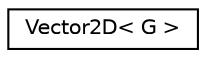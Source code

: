 digraph "Graphical Class Hierarchy"
{
  edge [fontname="Helvetica",fontsize="10",labelfontname="Helvetica",labelfontsize="10"];
  node [fontname="Helvetica",fontsize="10",shape=record];
  rankdir="LR";
  Node1 [label="Vector2D\< G \>",height=0.2,width=0.4,color="black", fillcolor="white", style="filled",URL="$class_vector2_d.html",tooltip="2D vectors templated class. "];
}
